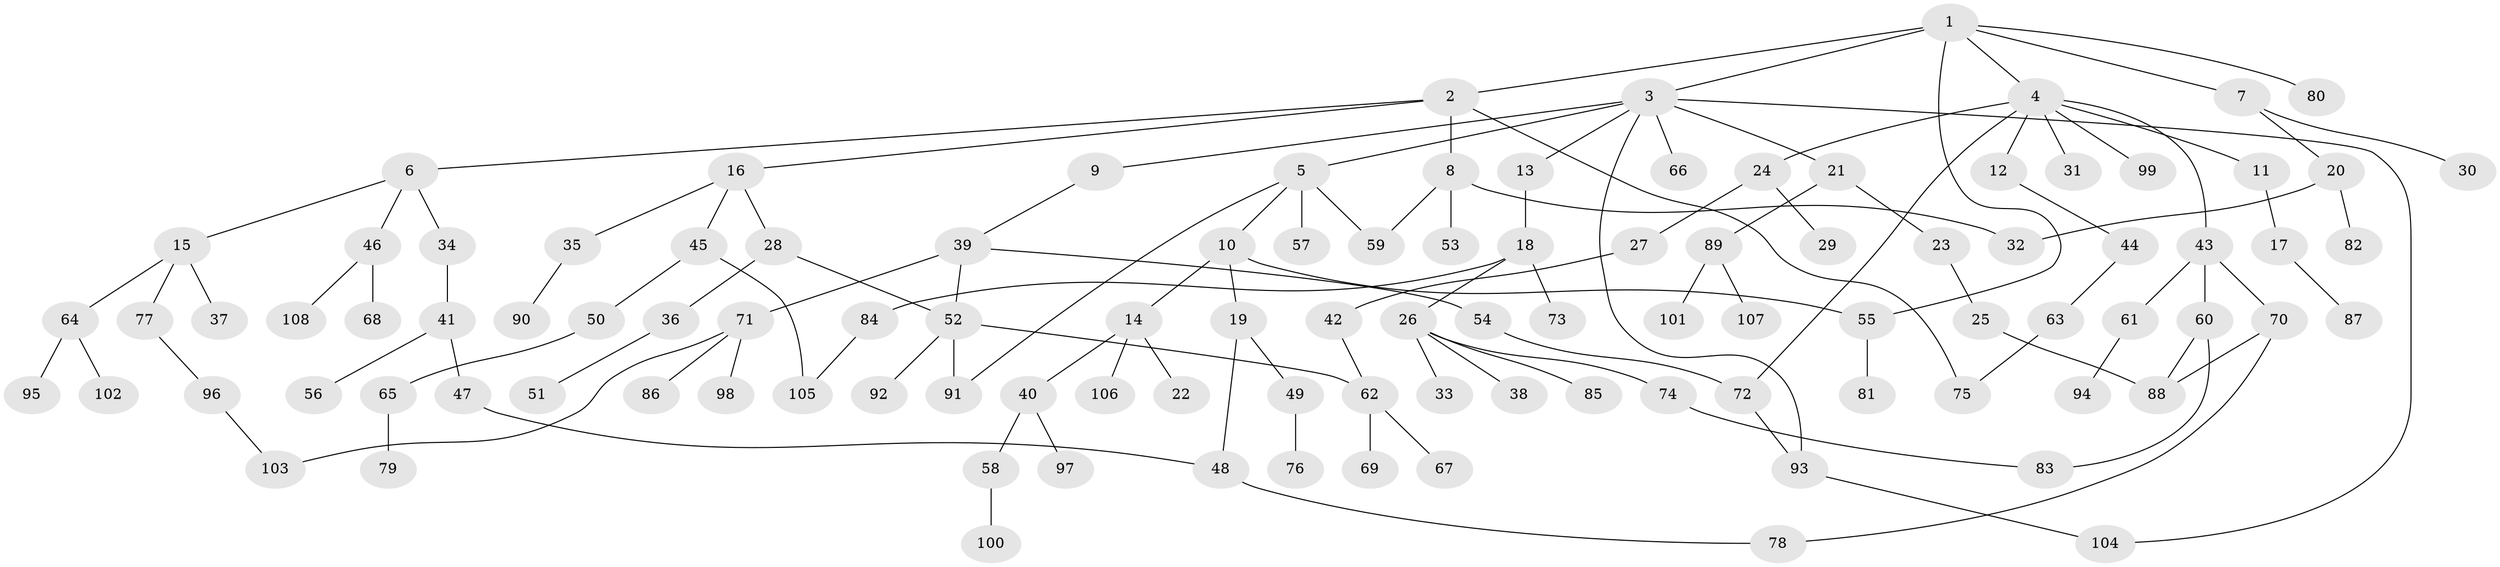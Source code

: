 // coarse degree distribution, {5: 0.13636363636363635, 4: 0.13636363636363635, 2: 0.4090909090909091, 3: 0.13636363636363635, 1: 0.18181818181818182}
// Generated by graph-tools (version 1.1) at 2025/49/03/04/25 22:49:06]
// undirected, 108 vertices, 124 edges
graph export_dot {
  node [color=gray90,style=filled];
  1;
  2;
  3;
  4;
  5;
  6;
  7;
  8;
  9;
  10;
  11;
  12;
  13;
  14;
  15;
  16;
  17;
  18;
  19;
  20;
  21;
  22;
  23;
  24;
  25;
  26;
  27;
  28;
  29;
  30;
  31;
  32;
  33;
  34;
  35;
  36;
  37;
  38;
  39;
  40;
  41;
  42;
  43;
  44;
  45;
  46;
  47;
  48;
  49;
  50;
  51;
  52;
  53;
  54;
  55;
  56;
  57;
  58;
  59;
  60;
  61;
  62;
  63;
  64;
  65;
  66;
  67;
  68;
  69;
  70;
  71;
  72;
  73;
  74;
  75;
  76;
  77;
  78;
  79;
  80;
  81;
  82;
  83;
  84;
  85;
  86;
  87;
  88;
  89;
  90;
  91;
  92;
  93;
  94;
  95;
  96;
  97;
  98;
  99;
  100;
  101;
  102;
  103;
  104;
  105;
  106;
  107;
  108;
  1 -- 2;
  1 -- 3;
  1 -- 4;
  1 -- 7;
  1 -- 55;
  1 -- 80;
  2 -- 6;
  2 -- 8;
  2 -- 16;
  2 -- 75;
  3 -- 5;
  3 -- 9;
  3 -- 13;
  3 -- 21;
  3 -- 66;
  3 -- 93;
  3 -- 104;
  4 -- 11;
  4 -- 12;
  4 -- 24;
  4 -- 31;
  4 -- 43;
  4 -- 99;
  4 -- 72;
  5 -- 10;
  5 -- 57;
  5 -- 59;
  5 -- 91;
  6 -- 15;
  6 -- 34;
  6 -- 46;
  7 -- 20;
  7 -- 30;
  8 -- 32;
  8 -- 53;
  8 -- 59;
  9 -- 39;
  10 -- 14;
  10 -- 19;
  10 -- 55;
  11 -- 17;
  12 -- 44;
  13 -- 18;
  14 -- 22;
  14 -- 40;
  14 -- 106;
  15 -- 37;
  15 -- 64;
  15 -- 77;
  16 -- 28;
  16 -- 35;
  16 -- 45;
  17 -- 87;
  18 -- 26;
  18 -- 73;
  18 -- 84;
  19 -- 48;
  19 -- 49;
  20 -- 82;
  20 -- 32;
  21 -- 23;
  21 -- 89;
  23 -- 25;
  24 -- 27;
  24 -- 29;
  25 -- 88;
  26 -- 33;
  26 -- 38;
  26 -- 74;
  26 -- 85;
  27 -- 42;
  28 -- 36;
  28 -- 52;
  34 -- 41;
  35 -- 90;
  36 -- 51;
  39 -- 54;
  39 -- 71;
  39 -- 52;
  40 -- 58;
  40 -- 97;
  41 -- 47;
  41 -- 56;
  42 -- 62;
  43 -- 60;
  43 -- 61;
  43 -- 70;
  44 -- 63;
  45 -- 50;
  45 -- 105;
  46 -- 68;
  46 -- 108;
  47 -- 48;
  48 -- 78;
  49 -- 76;
  50 -- 65;
  52 -- 62;
  52 -- 92;
  52 -- 91;
  54 -- 72;
  55 -- 81;
  58 -- 100;
  60 -- 83;
  60 -- 88;
  61 -- 94;
  62 -- 67;
  62 -- 69;
  63 -- 75;
  64 -- 95;
  64 -- 102;
  65 -- 79;
  70 -- 78;
  70 -- 88;
  71 -- 86;
  71 -- 98;
  71 -- 103;
  72 -- 93;
  74 -- 83;
  77 -- 96;
  84 -- 105;
  89 -- 101;
  89 -- 107;
  93 -- 104;
  96 -- 103;
}
